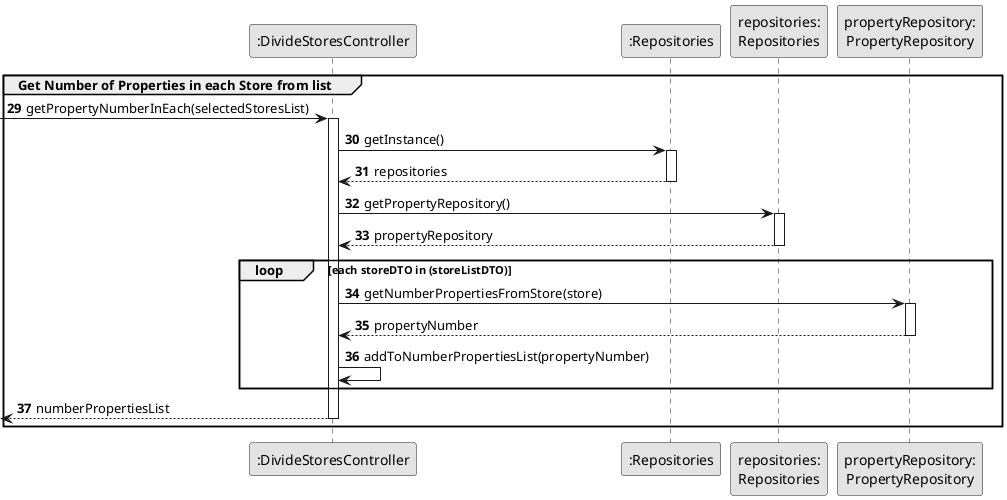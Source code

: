 @startuml
skinparam monochrome true
skinparam packageStyle rectangle
skinparam shadowing false

participant ":DivideStoresController" as CTRL
participant ":Repositories" as RepositorySingleton
participant "repositories:\nRepositories" as PLAT
participant "propertyRepository:\nPropertyRepository" as pRep


autonumber 29

group Get Number of Properties in each Store from list
        -> CTRL : getPropertyNumberInEach(selectedStoresList)
        activate CTRL
            CTRL -> RepositorySingleton : getInstance()
                activate RepositorySingleton

                    RepositorySingleton --> CTRL: repositories
                deactivate RepositorySingleton

                CTRL -> PLAT : getPropertyRepository()
                    activate PLAT

                    PLAT --> CTRL: propertyRepository
                deactivate PLAT
                loop each storeDTO in (storeListDTO)
                CTRL -> pRep : getNumberPropertiesFromStore(store)
                    activate pRep
                    pRep --> CTRL : propertyNumber
                    deactivate pRep
                    CTRL -> CTRL: addToNumberPropertiesList(propertyNumber)
                end
                <-- CTRL: numberPropertiesList
                deactivate CTRL
end group
@enduml